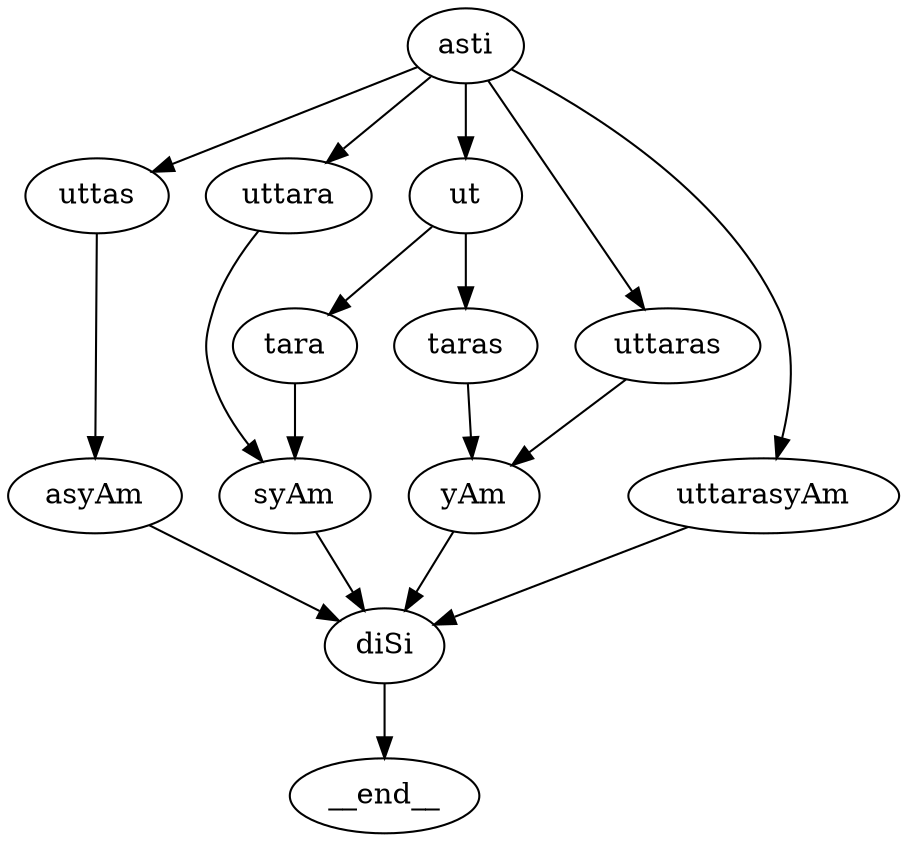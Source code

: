 strict digraph "compose( ,  )" {
ut;
asyAm;
uttas;
uttarasyAm;
uttas;
uttarasyAm;
tara;
uttarasyAm;
asti;
taras;
asti;
ut;
asti;
syAm;
diSi;
syAm;
syAm;
ut;
uttas;
yAm;
ut;
yAm;
yAm;
uttaras;
asyAm;
asti;
uttara;
__end__;
asyAm;
ut -> taras;
ut -> tara;
asyAm -> diSi;
uttas -> asyAm;
uttas -> asyAm;
uttas -> asyAm;
uttarasyAm -> diSi;
uttas -> asyAm;
uttas -> asyAm;
uttas -> asyAm;
uttarasyAm -> diSi;
tara -> syAm;
tara -> syAm;
tara -> syAm;
uttarasyAm -> diSi;
asti -> ut;
asti -> ut;
asti -> uttaras;
asti -> uttas;
asti -> uttas;
asti -> uttarasyAm;
asti -> uttas;
asti -> uttarasyAm;
asti -> uttarasyAm;
asti -> ut;
asti -> uttara;
asti -> ut;
taras -> yAm;
taras -> yAm;
taras -> yAm;
asti -> ut;
asti -> ut;
asti -> uttaras;
asti -> uttas;
asti -> uttas;
asti -> uttarasyAm;
asti -> uttas;
asti -> uttarasyAm;
asti -> uttarasyAm;
asti -> ut;
asti -> uttara;
asti -> ut;
ut -> taras;
ut -> tara;
asti -> ut;
asti -> ut;
asti -> uttaras;
asti -> uttas;
asti -> uttas;
asti -> uttarasyAm;
asti -> uttas;
asti -> uttarasyAm;
asti -> uttarasyAm;
asti -> ut;
asti -> uttara;
asti -> ut;
syAm -> diSi;
diSi -> __end__;
syAm -> diSi;
syAm -> diSi;
ut -> taras;
ut -> tara;
uttas -> asyAm;
uttas -> asyAm;
uttas -> asyAm;
yAm -> diSi;
ut -> taras;
ut -> tara;
yAm -> diSi;
yAm -> diSi;
uttaras -> yAm;
uttaras -> yAm;
uttaras -> yAm;
asyAm -> diSi;
asti -> ut;
asti -> ut;
asti -> uttaras;
asti -> uttas;
asti -> uttas;
asti -> uttarasyAm;
asti -> uttas;
asti -> uttarasyAm;
asti -> uttarasyAm;
asti -> ut;
asti -> uttara;
asti -> ut;
uttara -> syAm;
uttara -> syAm;
uttara -> syAm;
asyAm -> diSi;
}
